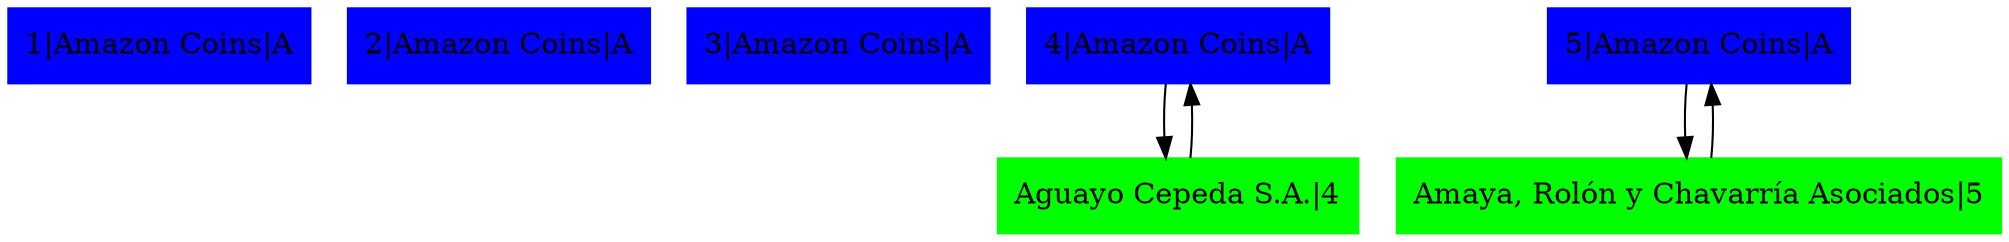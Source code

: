 digraph G{
node[shape=box];
rankdir=TB;
graph[splines=polyline]
node0xbed0220[label="1|Amazon Coins|A",color=blue,style =filled];
node0xbed0250[label="2|Amazon Coins|A",color=blue,style =filled];
{rank=same;node0xbed0250;node0xbed0220}
node0xbed0280[label="3|Amazon Coins|A",color=blue,style =filled];
{rank=same;node0xbed0280;node0xbed0250}
node0xbed02b0[label="4|Amazon Coins|A",color=blue,style =filled];
{rank=same;node0xbed02b0;node0xbed0280}
node0xc0001a4080[label="Aguayo Cepeda S.A.|4",color=green,style =filled];
node0xbed02b0->node0xc0001a4080;
node0xc0001a4080->node0xbed02b0;
node0xbed02e0[label="5|Amazon Coins|A",color=blue,style =filled];
{rank=same;node0xbed02e0;node0xbed02b0}
node0xc0001a4100[label="Amaya, Rolón y Chavarría Asociados|5",color=green,style =filled];
node0xbed02e0->node0xc0001a4100;
node0xc0001a4100->node0xbed02e0;
}